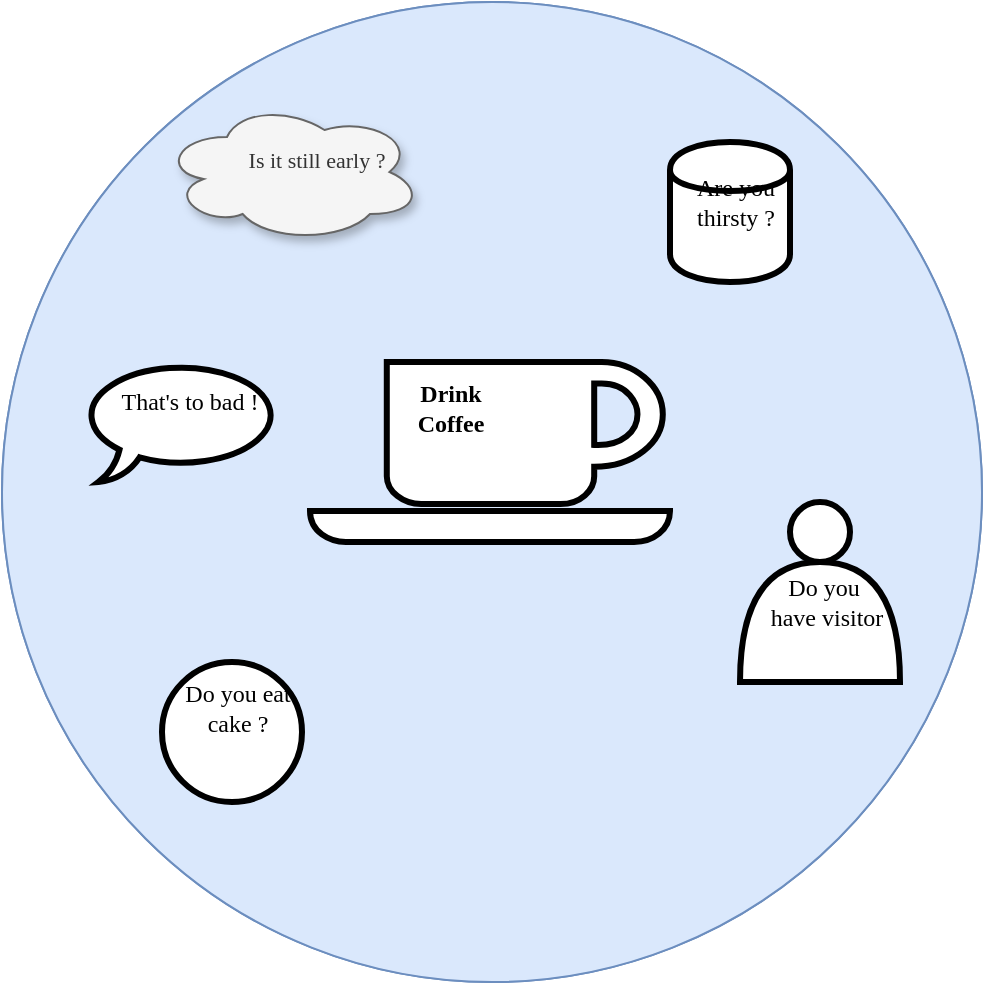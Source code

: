 <mxfile version="12.8.5" type="device"><diagram id="8kjolbEzMu2iQaNSdVvf" name="Page-1"><mxGraphModel dx="687" dy="1635" grid="1" gridSize="10" guides="1" tooltips="1" connect="1" arrows="1" fold="1" page="1" pageScale="1" pageWidth="827" pageHeight="1169" background="#ffffff" math="0" shadow="0"><root><mxCell id="0"/><mxCell id="1" parent="0"/><mxCell id="mVNt5GLjIRrhJOaPDtk1-1" value="" style="ellipse;whiteSpace=wrap;html=1;aspect=fixed;fillColor=#dae8fc;strokeColor=#6c8ebf;" vertex="1" parent="1"><mxGeometry x="80" y="-880" width="490" height="490" as="geometry"/></mxCell><object label="Tasse" id="mVNt5GLjIRrhJOaPDtk1-12"><mxCell parent="0"/></object><mxCell id="mVNt5GLjIRrhJOaPDtk1-13" value="" style="ellipse;whiteSpace=wrap;html=1;aspect=fixed;fillColor=#dae8fc;strokeColor=#6c8ebf;spacingTop=6;spacingLeft=0;" vertex="1" parent="mVNt5GLjIRrhJOaPDtk1-12"><mxGeometry x="80" y="-880" width="490" height="490" as="geometry"/></mxCell><mxCell id="mVNt5GLjIRrhJOaPDtk1-17" value="&lt;b&gt;Drink&lt;br&gt;Coffee&lt;/b&gt;&lt;br&gt;" style="shape=mxgraph.signs.food.coffee;html=1;verticalLabelPosition=middle;verticalAlign=middle;align=center;labelBackgroundColor=none;fontFamily=Comic Sans MS;fontSize=12;strokeWidth=3;labelPosition=center;spacingLeft=-40;spacingBottom=44;" vertex="1" parent="mVNt5GLjIRrhJOaPDtk1-12"><mxGeometry x="234" y="-700" width="180" height="90" as="geometry"/></mxCell><object label="Formes&#xa;" id="mVNt5GLjIRrhJOaPDtk1-18"><mxCell parent="0"/></object><mxCell id="mVNt5GLjIRrhJOaPDtk1-21" value="Are you&lt;br&gt;thirsty ?" style="shape=cylinder;whiteSpace=wrap;html=1;boundedLbl=1;backgroundOutline=1;labelBackgroundColor=none;strokeWidth=3;fillColor=#ffffff;gradientColor=none;fontFamily=Comic Sans MS;fontSize=12;fontColor=#000000;align=center;spacingTop=-31;spacingLeft=6;" vertex="1" parent="mVNt5GLjIRrhJOaPDtk1-18"><mxGeometry x="414" y="-810" width="60" height="70" as="geometry"/></mxCell><mxCell id="mVNt5GLjIRrhJOaPDtk1-22" value="Do you eat&lt;br&gt;cake ?" style="ellipse;whiteSpace=wrap;html=1;aspect=fixed;labelBackgroundColor=none;strokeWidth=3;fillColor=#ffffff;gradientColor=none;fontFamily=Comic Sans MS;fontSize=12;fontColor=#000000;align=center;spacingTop=-24;spacingLeft=6;" vertex="1" parent="mVNt5GLjIRrhJOaPDtk1-18"><mxGeometry x="160" y="-550" width="70" height="70" as="geometry"/></mxCell><mxCell id="mVNt5GLjIRrhJOaPDtk1-23" value="" style="ellipse;whiteSpace=wrap;html=1;aspect=fixed;labelBackgroundColor=#FFFFFF;strokeWidth=3;fillColor=#ffffff;gradientColor=none;fontFamily=Comic Sans MS;fontSize=12;fontColor=#000000;align=center;" vertex="1" parent="mVNt5GLjIRrhJOaPDtk1-18"><mxGeometry x="474" y="-630" width="30" height="30" as="geometry"/></mxCell><mxCell id="mVNt5GLjIRrhJOaPDtk1-24" value="Do you&lt;br&gt;&amp;nbsp;have visitor&lt;br&gt;" style="shape=or;whiteSpace=wrap;html=1;labelBackgroundColor=none;strokeWidth=3;fontFamily=Comic Sans MS;fontSize=12;align=center;direction=north;spacingTop=-21;spacingRight=0;spacingLeft=4;fillColor=#ffffff;strokeColor=#000000;" vertex="1" parent="mVNt5GLjIRrhJOaPDtk1-18"><mxGeometry x="449" y="-600" width="80" height="60" as="geometry"/></mxCell><mxCell id="mVNt5GLjIRrhJOaPDtk1-25" value="That's to bad !" style="whiteSpace=wrap;html=1;shape=mxgraph.basic.oval_callout;labelBackgroundColor=none;strokeColor=#000000;strokeWidth=3;fillColor=#ffffff;gradientColor=none;fontFamily=Comic Sans MS;fontSize=12;fontColor=#000000;align=center;spacingTop=-21;spacingLeft=8;" vertex="1" parent="mVNt5GLjIRrhJOaPDtk1-18"><mxGeometry x="120" y="-700" width="100" height="60" as="geometry"/></mxCell><mxCell id="mVNt5GLjIRrhJOaPDtk1-26" value="Is it still early ?" style="ellipse;shape=cloud;whiteSpace=wrap;html=1;labelBackgroundColor=none;strokeWidth=1;fontFamily=Comic Sans MS;fontSize=11;align=center;shadow=1;fillColor=#f5f5f5;strokeColor=#666666;fontColor=#333333;spacingTop=-12;spacingLeft=25;fontStyle=0" vertex="1" parent="mVNt5GLjIRrhJOaPDtk1-18"><mxGeometry x="160" y="-830" width="130" height="70" as="geometry"/></mxCell></root></mxGraphModel></diagram></mxfile>